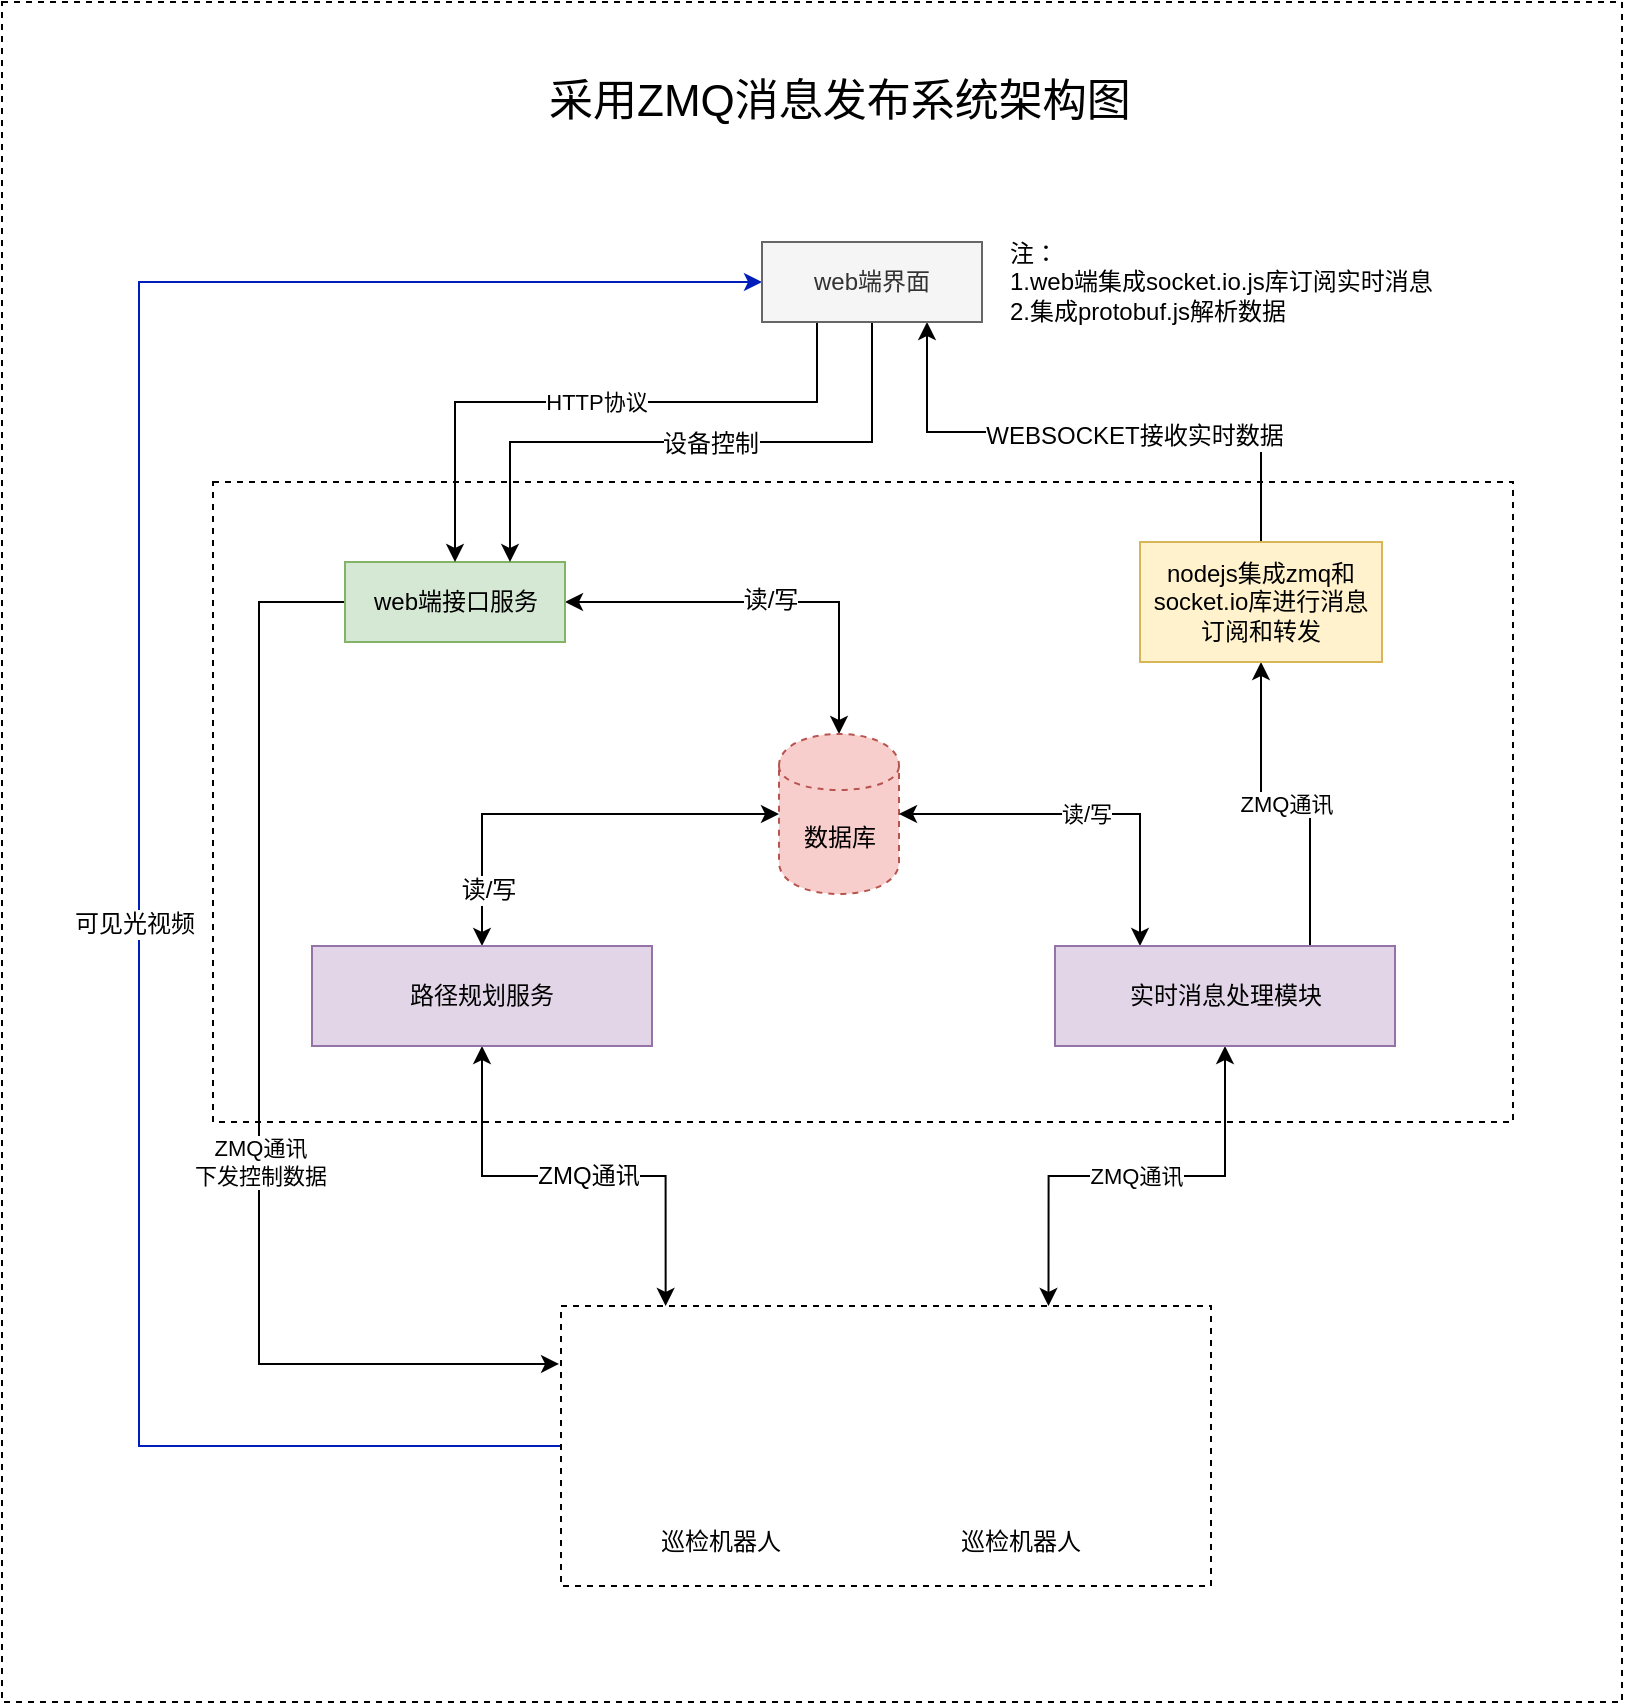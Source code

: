<mxfile version="11.1.4" type="github"><diagram id="PMFy5uhr8oNW0CpgbZ4c" name="Page-1"><mxGraphModel dx="1426" dy="773" grid="1" gridSize="10" guides="1" tooltips="1" connect="1" arrows="1" fold="1" page="1" pageScale="1" pageWidth="827" pageHeight="1169" math="0" shadow="0"><root><mxCell id="0"/><mxCell id="1" parent="0"/><mxCell id="f2yREIvLSWxIbtqtdsDa-39" value="" style="rounded=0;whiteSpace=wrap;html=1;dashed=1;" parent="1" vertex="1"><mxGeometry x="10" y="40" width="810" height="850" as="geometry"/></mxCell><mxCell id="f2yREIvLSWxIbtqtdsDa-14" value="" style="rounded=0;whiteSpace=wrap;html=1;dashed=1;" parent="1" vertex="1"><mxGeometry x="115.5" y="280" width="650" height="320" as="geometry"/></mxCell><mxCell id="f2yREIvLSWxIbtqtdsDa-28" style="edgeStyle=orthogonalEdgeStyle;rounded=0;orthogonalLoop=1;jettySize=auto;html=1;exitX=1;exitY=0.5;exitDx=0;exitDy=0;startArrow=classic;startFill=1;endArrow=classic;endFill=1;" parent="1" source="f2yREIvLSWxIbtqtdsDa-1" target="f2yREIvLSWxIbtqtdsDa-20" edge="1"><mxGeometry relative="1" as="geometry"/></mxCell><mxCell id="f2yREIvLSWxIbtqtdsDa-29" value="读/写" style="text;html=1;resizable=0;points=[];align=center;verticalAlign=middle;labelBackgroundColor=#ffffff;" parent="f2yREIvLSWxIbtqtdsDa-28" vertex="1" connectable="0"><mxGeometry x="0.005" y="1" relative="1" as="geometry"><mxPoint as="offset"/></mxGeometry></mxCell><mxCell id="f2yREIvLSWxIbtqtdsDa-36" value="ZMQ通讯&lt;br&gt;下发控制数据" style="edgeStyle=orthogonalEdgeStyle;rounded=0;orthogonalLoop=1;jettySize=auto;html=1;exitX=-0.003;exitY=0.207;exitDx=0;exitDy=0;startArrow=classic;startFill=1;endArrow=none;endFill=0;entryX=0;entryY=0.5;entryDx=0;entryDy=0;exitPerimeter=0;" parent="1" source="f2yREIvLSWxIbtqtdsDa-5" target="f2yREIvLSWxIbtqtdsDa-1" edge="1"><mxGeometry x="-0.477" y="-101" relative="1" as="geometry"><mxPoint x="278.5" y="721" as="sourcePoint"/><Array as="points"><mxPoint x="138.5" y="721"/><mxPoint x="138.5" y="340"/></Array><mxPoint x="-101" y="-101" as="offset"/></mxGeometry></mxCell><mxCell id="f2yREIvLSWxIbtqtdsDa-1" value="web端接口服务" style="whiteSpace=wrap;html=1;fillColor=#d5e8d4;strokeColor=#82b366;" parent="1" vertex="1"><mxGeometry x="181.5" y="320" width="110" height="40" as="geometry"/></mxCell><mxCell id="f2yREIvLSWxIbtqtdsDa-27" value="ZMQ通讯" style="edgeStyle=orthogonalEdgeStyle;rounded=0;orthogonalLoop=1;jettySize=auto;html=1;exitX=0.5;exitY=1;exitDx=0;exitDy=0;entryX=0.75;entryY=0;entryDx=0;entryDy=0;startArrow=classic;startFill=1;endArrow=none;endFill=0;" parent="1" source="f2yREIvLSWxIbtqtdsDa-2" target="f2yREIvLSWxIbtqtdsDa-23" edge="1"><mxGeometry relative="1" as="geometry"/></mxCell><mxCell id="f2yREIvLSWxIbtqtdsDa-31" style="edgeStyle=orthogonalEdgeStyle;rounded=0;orthogonalLoop=1;jettySize=auto;html=1;exitX=0.5;exitY=0;exitDx=0;exitDy=0;entryX=0.75;entryY=1;entryDx=0;entryDy=0;startArrow=none;startFill=0;endArrow=classic;endFill=1;" parent="1" source="f2yREIvLSWxIbtqtdsDa-2" target="f2yREIvLSWxIbtqtdsDa-30" edge="1"><mxGeometry relative="1" as="geometry"/></mxCell><mxCell id="f2yREIvLSWxIbtqtdsDa-32" value="WEBSOCKET接收实时数据" style="text;html=1;resizable=0;points=[];align=center;verticalAlign=middle;labelBackgroundColor=#ffffff;" parent="f2yREIvLSWxIbtqtdsDa-31" vertex="1" connectable="0"><mxGeometry x="-0.145" y="2" relative="1" as="geometry"><mxPoint as="offset"/></mxGeometry></mxCell><mxCell id="f2yREIvLSWxIbtqtdsDa-2" value="nodejs集成zmq和socket.io库进行消息订阅和转发" style="whiteSpace=wrap;html=1;fillColor=#fff2cc;strokeColor=#d6b656;align=center;" parent="1" vertex="1"><mxGeometry x="579" y="310" width="121" height="60" as="geometry"/></mxCell><mxCell id="f2yREIvLSWxIbtqtdsDa-12" style="edgeStyle=orthogonalEdgeStyle;rounded=0;orthogonalLoop=1;jettySize=auto;html=1;exitX=0.5;exitY=1;exitDx=0;exitDy=0;entryX=0.161;entryY=0;entryDx=0;entryDy=0;entryPerimeter=0;startArrow=classic;startFill=1;" parent="1" source="f2yREIvLSWxIbtqtdsDa-4" target="f2yREIvLSWxIbtqtdsDa-5" edge="1"><mxGeometry relative="1" as="geometry"/></mxCell><mxCell id="f2yREIvLSWxIbtqtdsDa-13" value="ZMQ通讯" style="text;html=1;resizable=0;points=[];align=center;verticalAlign=middle;labelBackgroundColor=#ffffff;" parent="f2yREIvLSWxIbtqtdsDa-12" vertex="1" connectable="0"><mxGeometry x="0.061" relative="1" as="geometry"><mxPoint as="offset"/></mxGeometry></mxCell><mxCell id="f2yREIvLSWxIbtqtdsDa-21" style="edgeStyle=orthogonalEdgeStyle;rounded=0;orthogonalLoop=1;jettySize=auto;html=1;exitX=0.5;exitY=0;exitDx=0;exitDy=0;entryX=0;entryY=0.5;entryDx=0;entryDy=0;startArrow=classic;startFill=1;" parent="1" source="f2yREIvLSWxIbtqtdsDa-4" target="f2yREIvLSWxIbtqtdsDa-20" edge="1"><mxGeometry relative="1" as="geometry"/></mxCell><mxCell id="f2yREIvLSWxIbtqtdsDa-22" value="读/写" style="text;html=1;resizable=0;points=[];align=center;verticalAlign=middle;labelBackgroundColor=#ffffff;" parent="f2yREIvLSWxIbtqtdsDa-21" vertex="1" connectable="0"><mxGeometry x="-0.361" y="-38" relative="1" as="geometry"><mxPoint as="offset"/></mxGeometry></mxCell><mxCell id="f2yREIvLSWxIbtqtdsDa-4" value="路径规划服务" style="whiteSpace=wrap;html=1;fillColor=#e1d5e7;strokeColor=#9673a6;" parent="1" vertex="1"><mxGeometry x="165" y="512" width="170" height="50" as="geometry"/></mxCell><mxCell id="f2yREIvLSWxIbtqtdsDa-24" value="ZMQ通讯" style="edgeStyle=orthogonalEdgeStyle;rounded=0;orthogonalLoop=1;jettySize=auto;html=1;exitX=0.75;exitY=0;exitDx=0;exitDy=0;startArrow=classic;startFill=1;" parent="1" source="f2yREIvLSWxIbtqtdsDa-5" target="f2yREIvLSWxIbtqtdsDa-23" edge="1"><mxGeometry relative="1" as="geometry"/></mxCell><mxCell id="f2yREIvLSWxIbtqtdsDa-37" style="edgeStyle=orthogonalEdgeStyle;rounded=0;orthogonalLoop=1;jettySize=auto;html=1;startArrow=none;startFill=0;endArrow=classic;endFill=1;exitX=0;exitY=0.5;exitDx=0;exitDy=0;entryX=0;entryY=0.5;entryDx=0;entryDy=0;fillColor=#0050ef;strokeColor=#001DBC;" parent="1" source="f2yREIvLSWxIbtqtdsDa-5" target="f2yREIvLSWxIbtqtdsDa-30" edge="1"><mxGeometry relative="1" as="geometry"><mxPoint x="358.5" y="242" as="targetPoint"/><mxPoint x="268.5" y="799" as="sourcePoint"/><Array as="points"><mxPoint x="78.5" y="762"/><mxPoint x="78.5" y="180"/></Array></mxGeometry></mxCell><mxCell id="f2yREIvLSWxIbtqtdsDa-38" value="可见光视频" style="text;html=1;resizable=0;points=[];align=center;verticalAlign=middle;labelBackgroundColor=#ffffff;" parent="f2yREIvLSWxIbtqtdsDa-37" vertex="1" connectable="0"><mxGeometry x="-0.144" y="3" relative="1" as="geometry"><mxPoint as="offset"/></mxGeometry></mxCell><mxCell id="f2yREIvLSWxIbtqtdsDa-5" value="" style="rounded=0;whiteSpace=wrap;html=1;dashed=1;" parent="1" vertex="1"><mxGeometry x="289.5" y="692" width="325" height="140" as="geometry"/></mxCell><mxCell id="f2yREIvLSWxIbtqtdsDa-20" value="数据库" style="shape=cylinder;whiteSpace=wrap;html=1;boundedLbl=1;backgroundOutline=1;dashed=1;fillColor=#f8cecc;strokeColor=#b85450;" parent="1" vertex="1"><mxGeometry x="398.5" y="406" width="60" height="80" as="geometry"/></mxCell><mxCell id="f2yREIvLSWxIbtqtdsDa-25" value="读/写" style="edgeStyle=orthogonalEdgeStyle;rounded=0;orthogonalLoop=1;jettySize=auto;html=1;exitX=0.25;exitY=0;exitDx=0;exitDy=0;entryX=1;entryY=0.5;entryDx=0;entryDy=0;startArrow=classic;startFill=1;" parent="1" source="f2yREIvLSWxIbtqtdsDa-23" target="f2yREIvLSWxIbtqtdsDa-20" edge="1"><mxGeometry relative="1" as="geometry"/></mxCell><mxCell id="f2yREIvLSWxIbtqtdsDa-23" value="实时消息处理模块" style="whiteSpace=wrap;html=1;fillColor=#e1d5e7;strokeColor=#9673a6;" parent="1" vertex="1"><mxGeometry x="536.5" y="512" width="170" height="50" as="geometry"/></mxCell><mxCell id="f2yREIvLSWxIbtqtdsDa-33" value="HTTP协议" style="edgeStyle=orthogonalEdgeStyle;rounded=0;orthogonalLoop=1;jettySize=auto;html=1;exitX=0.25;exitY=1;exitDx=0;exitDy=0;entryX=0.5;entryY=0;entryDx=0;entryDy=0;startArrow=none;startFill=0;endArrow=classic;endFill=1;" parent="1" source="f2yREIvLSWxIbtqtdsDa-30" target="f2yREIvLSWxIbtqtdsDa-1" edge="1"><mxGeometry relative="1" as="geometry"><Array as="points"><mxPoint x="417.5" y="240"/><mxPoint x="236.5" y="240"/></Array></mxGeometry></mxCell><mxCell id="f2yREIvLSWxIbtqtdsDa-34" style="edgeStyle=orthogonalEdgeStyle;rounded=0;orthogonalLoop=1;jettySize=auto;html=1;exitX=0.5;exitY=1;exitDx=0;exitDy=0;entryX=0.75;entryY=0;entryDx=0;entryDy=0;startArrow=none;startFill=0;endArrow=classic;endFill=1;" parent="1" source="f2yREIvLSWxIbtqtdsDa-30" target="f2yREIvLSWxIbtqtdsDa-1" edge="1"><mxGeometry relative="1" as="geometry"/></mxCell><mxCell id="f2yREIvLSWxIbtqtdsDa-35" value="设备控制" style="text;html=1;resizable=0;points=[];align=center;verticalAlign=middle;labelBackgroundColor=#ffffff;" parent="f2yREIvLSWxIbtqtdsDa-34" vertex="1" connectable="0"><mxGeometry x="-0.063" y="1" relative="1" as="geometry"><mxPoint as="offset"/></mxGeometry></mxCell><mxCell id="f2yREIvLSWxIbtqtdsDa-30" value="web端界面" style="whiteSpace=wrap;html=1;fillColor=#f5f5f5;strokeColor=#666666;fontColor=#333333;" parent="1" vertex="1"><mxGeometry x="390" y="160" width="110" height="40" as="geometry"/></mxCell><mxCell id="f2yREIvLSWxIbtqtdsDa-40" value="采用ZMQ消息发布系统架构图" style="text;html=1;strokeColor=none;fillColor=none;align=center;verticalAlign=middle;whiteSpace=wrap;rounded=0;dashed=1;fontSize=22;" parent="1" vertex="1"><mxGeometry x="256.5" y="80" width="344" height="20" as="geometry"/></mxCell><mxCell id="L2L_QzPhBE5zJQAKDlYj-1" value="巡检机器人" style="shape=image;html=1;verticalAlign=top;verticalLabelPosition=bottom;labelBackgroundColor=#ffffff;imageAspect=0;aspect=fixed;image=https://cdn2.iconfinder.com/data/icons/walle/128/basket_full.png" vertex="1" parent="1"><mxGeometry x="330" y="718" width="78" height="78" as="geometry"/></mxCell><mxCell id="L2L_QzPhBE5zJQAKDlYj-2" value="巡检机器人" style="shape=image;html=1;verticalAlign=top;verticalLabelPosition=bottom;labelBackgroundColor=#ffffff;imageAspect=0;aspect=fixed;image=https://cdn2.iconfinder.com/data/icons/walle/128/basket_full.png" vertex="1" parent="1"><mxGeometry x="480" y="718" width="78" height="78" as="geometry"/></mxCell><mxCell id="L2L_QzPhBE5zJQAKDlYj-4" value="注：&lt;br&gt;1.web端集成socket.io.js库订阅实时消息&lt;br&gt;2.集成protobuf.js解析数据" style="text;html=1;resizable=0;autosize=1;align=left;verticalAlign=middle;points=[];fillColor=none;strokeColor=none;rounded=0;" vertex="1" parent="1"><mxGeometry x="511.5" y="155" width="230" height="50" as="geometry"/></mxCell></root></mxGraphModel></diagram></mxfile>
